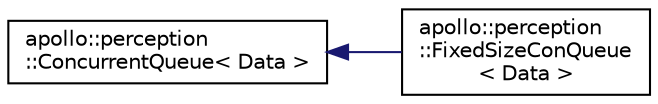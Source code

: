 digraph "Graphical Class Hierarchy"
{
  edge [fontname="Helvetica",fontsize="10",labelfontname="Helvetica",labelfontsize="10"];
  node [fontname="Helvetica",fontsize="10",shape=record];
  rankdir="LR";
  Node1 [label="apollo::perception\l::ConcurrentQueue\< Data \>",height=0.2,width=0.4,color="black", fillcolor="white", style="filled",URL="$classapollo_1_1perception_1_1ConcurrentQueue.html"];
  Node1 -> Node2 [dir="back",color="midnightblue",fontsize="10",style="solid",fontname="Helvetica"];
  Node2 [label="apollo::perception\l::FixedSizeConQueue\l\< Data \>",height=0.2,width=0.4,color="black", fillcolor="white", style="filled",URL="$classapollo_1_1perception_1_1FixedSizeConQueue.html"];
}
